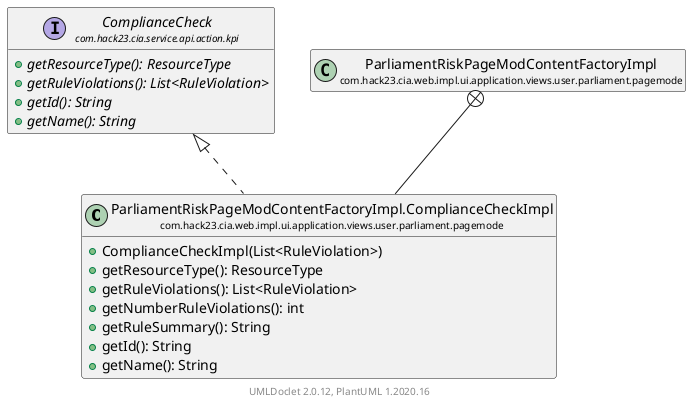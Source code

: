 @startuml
    set namespaceSeparator none
    hide empty fields
    hide empty methods

    class "<size:14>ParliamentRiskPageModContentFactoryImpl.ComplianceCheckImpl\n<size:10>com.hack23.cia.web.impl.ui.application.views.user.parliament.pagemode" as com.hack23.cia.web.impl.ui.application.views.user.parliament.pagemode.ParliamentRiskPageModContentFactoryImpl.ComplianceCheckImpl [[ParliamentRiskPageModContentFactoryImpl.ComplianceCheckImpl.html]] {
        +ComplianceCheckImpl(List<RuleViolation>)
        +getResourceType(): ResourceType
        +getRuleViolations(): List<RuleViolation>
        +getNumberRuleViolations(): int
        +getRuleSummary(): String
        +getId(): String
        +getName(): String
    }

    interface "<size:14>ComplianceCheck\n<size:10>com.hack23.cia.service.api.action.kpi" as com.hack23.cia.service.api.action.kpi.ComplianceCheck {
        {abstract} +getResourceType(): ResourceType
        {abstract} +getRuleViolations(): List<RuleViolation>
        {abstract} +getId(): String
        {abstract} +getName(): String
    }
    class "<size:14>ParliamentRiskPageModContentFactoryImpl\n<size:10>com.hack23.cia.web.impl.ui.application.views.user.parliament.pagemode" as com.hack23.cia.web.impl.ui.application.views.user.parliament.pagemode.ParliamentRiskPageModContentFactoryImpl [[ParliamentRiskPageModContentFactoryImpl.html]]

    com.hack23.cia.service.api.action.kpi.ComplianceCheck <|.. com.hack23.cia.web.impl.ui.application.views.user.parliament.pagemode.ParliamentRiskPageModContentFactoryImpl.ComplianceCheckImpl
    com.hack23.cia.web.impl.ui.application.views.user.parliament.pagemode.ParliamentRiskPageModContentFactoryImpl +-- com.hack23.cia.web.impl.ui.application.views.user.parliament.pagemode.ParliamentRiskPageModContentFactoryImpl.ComplianceCheckImpl

    center footer UMLDoclet 2.0.12, PlantUML 1.2020.16
@enduml
